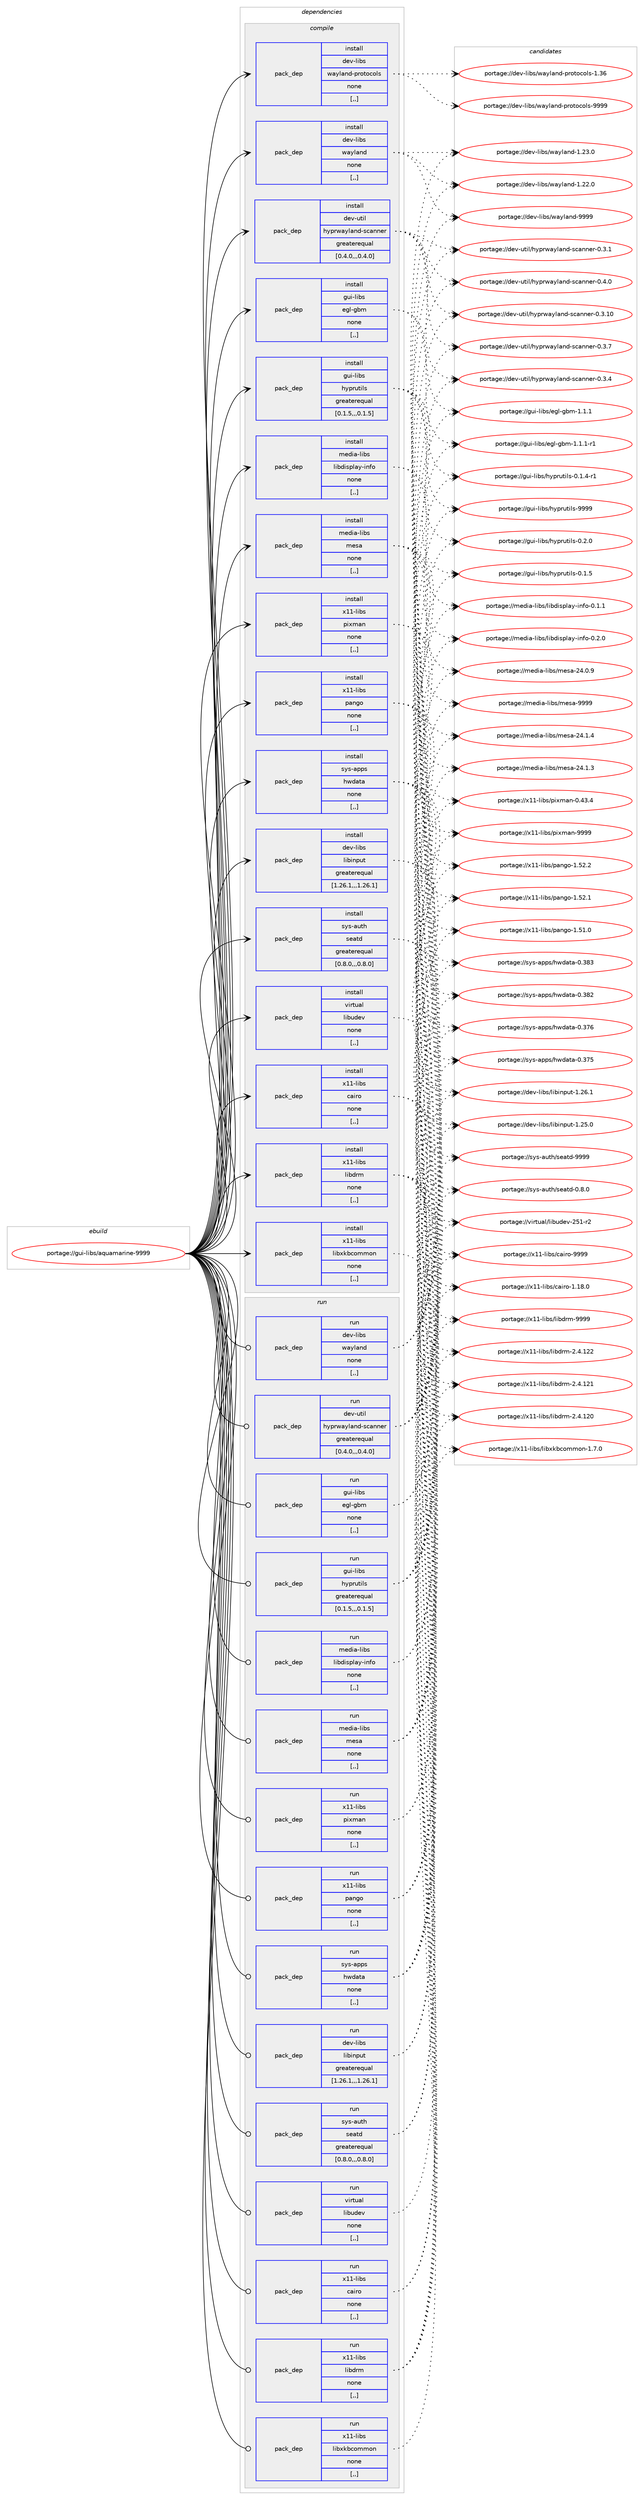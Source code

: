 digraph prolog {

# *************
# Graph options
# *************

newrank=true;
concentrate=true;
compound=true;
graph [rankdir=LR,fontname=Helvetica,fontsize=10,ranksep=1.5];#, ranksep=2.5, nodesep=0.2];
edge  [arrowhead=vee];
node  [fontname=Helvetica,fontsize=10];

# **********
# The ebuild
# **********

subgraph cluster_leftcol {
color=gray;
label=<<i>ebuild</i>>;
id [label="portage://gui-libs/aquamarine-9999", color=red, width=4, href="../gui-libs/aquamarine-9999.svg"];
}

# ****************
# The dependencies
# ****************

subgraph cluster_midcol {
color=gray;
label=<<i>dependencies</i>>;
subgraph cluster_compile {
fillcolor="#eeeeee";
style=filled;
label=<<i>compile</i>>;
subgraph pack175582 {
dependency243605 [label=<<TABLE BORDER="0" CELLBORDER="1" CELLSPACING="0" CELLPADDING="4" WIDTH="220"><TR><TD ROWSPAN="6" CELLPADDING="30">pack_dep</TD></TR><TR><TD WIDTH="110">install</TD></TR><TR><TD>dev-libs</TD></TR><TR><TD>libinput</TD></TR><TR><TD>greaterequal</TD></TR><TR><TD>[1.26.1,,,1.26.1]</TD></TR></TABLE>>, shape=none, color=blue];
}
id:e -> dependency243605:w [weight=20,style="solid",arrowhead="vee"];
subgraph pack175583 {
dependency243606 [label=<<TABLE BORDER="0" CELLBORDER="1" CELLSPACING="0" CELLPADDING="4" WIDTH="220"><TR><TD ROWSPAN="6" CELLPADDING="30">pack_dep</TD></TR><TR><TD WIDTH="110">install</TD></TR><TR><TD>dev-libs</TD></TR><TR><TD>wayland</TD></TR><TR><TD>none</TD></TR><TR><TD>[,,]</TD></TR></TABLE>>, shape=none, color=blue];
}
id:e -> dependency243606:w [weight=20,style="solid",arrowhead="vee"];
subgraph pack175584 {
dependency243607 [label=<<TABLE BORDER="0" CELLBORDER="1" CELLSPACING="0" CELLPADDING="4" WIDTH="220"><TR><TD ROWSPAN="6" CELLPADDING="30">pack_dep</TD></TR><TR><TD WIDTH="110">install</TD></TR><TR><TD>dev-libs</TD></TR><TR><TD>wayland-protocols</TD></TR><TR><TD>none</TD></TR><TR><TD>[,,]</TD></TR></TABLE>>, shape=none, color=blue];
}
id:e -> dependency243607:w [weight=20,style="solid",arrowhead="vee"];
subgraph pack175585 {
dependency243608 [label=<<TABLE BORDER="0" CELLBORDER="1" CELLSPACING="0" CELLPADDING="4" WIDTH="220"><TR><TD ROWSPAN="6" CELLPADDING="30">pack_dep</TD></TR><TR><TD WIDTH="110">install</TD></TR><TR><TD>dev-util</TD></TR><TR><TD>hyprwayland-scanner</TD></TR><TR><TD>greaterequal</TD></TR><TR><TD>[0.4.0,,,0.4.0]</TD></TR></TABLE>>, shape=none, color=blue];
}
id:e -> dependency243608:w [weight=20,style="solid",arrowhead="vee"];
subgraph pack175586 {
dependency243609 [label=<<TABLE BORDER="0" CELLBORDER="1" CELLSPACING="0" CELLPADDING="4" WIDTH="220"><TR><TD ROWSPAN="6" CELLPADDING="30">pack_dep</TD></TR><TR><TD WIDTH="110">install</TD></TR><TR><TD>gui-libs</TD></TR><TR><TD>egl-gbm</TD></TR><TR><TD>none</TD></TR><TR><TD>[,,]</TD></TR></TABLE>>, shape=none, color=blue];
}
id:e -> dependency243609:w [weight=20,style="solid",arrowhead="vee"];
subgraph pack175587 {
dependency243610 [label=<<TABLE BORDER="0" CELLBORDER="1" CELLSPACING="0" CELLPADDING="4" WIDTH="220"><TR><TD ROWSPAN="6" CELLPADDING="30">pack_dep</TD></TR><TR><TD WIDTH="110">install</TD></TR><TR><TD>gui-libs</TD></TR><TR><TD>hyprutils</TD></TR><TR><TD>greaterequal</TD></TR><TR><TD>[0.1.5,,,0.1.5]</TD></TR></TABLE>>, shape=none, color=blue];
}
id:e -> dependency243610:w [weight=20,style="solid",arrowhead="vee"];
subgraph pack175588 {
dependency243611 [label=<<TABLE BORDER="0" CELLBORDER="1" CELLSPACING="0" CELLPADDING="4" WIDTH="220"><TR><TD ROWSPAN="6" CELLPADDING="30">pack_dep</TD></TR><TR><TD WIDTH="110">install</TD></TR><TR><TD>media-libs</TD></TR><TR><TD>libdisplay-info</TD></TR><TR><TD>none</TD></TR><TR><TD>[,,]</TD></TR></TABLE>>, shape=none, color=blue];
}
id:e -> dependency243611:w [weight=20,style="solid",arrowhead="vee"];
subgraph pack175589 {
dependency243612 [label=<<TABLE BORDER="0" CELLBORDER="1" CELLSPACING="0" CELLPADDING="4" WIDTH="220"><TR><TD ROWSPAN="6" CELLPADDING="30">pack_dep</TD></TR><TR><TD WIDTH="110">install</TD></TR><TR><TD>media-libs</TD></TR><TR><TD>mesa</TD></TR><TR><TD>none</TD></TR><TR><TD>[,,]</TD></TR></TABLE>>, shape=none, color=blue];
}
id:e -> dependency243612:w [weight=20,style="solid",arrowhead="vee"];
subgraph pack175590 {
dependency243613 [label=<<TABLE BORDER="0" CELLBORDER="1" CELLSPACING="0" CELLPADDING="4" WIDTH="220"><TR><TD ROWSPAN="6" CELLPADDING="30">pack_dep</TD></TR><TR><TD WIDTH="110">install</TD></TR><TR><TD>sys-apps</TD></TR><TR><TD>hwdata</TD></TR><TR><TD>none</TD></TR><TR><TD>[,,]</TD></TR></TABLE>>, shape=none, color=blue];
}
id:e -> dependency243613:w [weight=20,style="solid",arrowhead="vee"];
subgraph pack175591 {
dependency243614 [label=<<TABLE BORDER="0" CELLBORDER="1" CELLSPACING="0" CELLPADDING="4" WIDTH="220"><TR><TD ROWSPAN="6" CELLPADDING="30">pack_dep</TD></TR><TR><TD WIDTH="110">install</TD></TR><TR><TD>sys-auth</TD></TR><TR><TD>seatd</TD></TR><TR><TD>greaterequal</TD></TR><TR><TD>[0.8.0,,,0.8.0]</TD></TR></TABLE>>, shape=none, color=blue];
}
id:e -> dependency243614:w [weight=20,style="solid",arrowhead="vee"];
subgraph pack175592 {
dependency243615 [label=<<TABLE BORDER="0" CELLBORDER="1" CELLSPACING="0" CELLPADDING="4" WIDTH="220"><TR><TD ROWSPAN="6" CELLPADDING="30">pack_dep</TD></TR><TR><TD WIDTH="110">install</TD></TR><TR><TD>virtual</TD></TR><TR><TD>libudev</TD></TR><TR><TD>none</TD></TR><TR><TD>[,,]</TD></TR></TABLE>>, shape=none, color=blue];
}
id:e -> dependency243615:w [weight=20,style="solid",arrowhead="vee"];
subgraph pack175593 {
dependency243616 [label=<<TABLE BORDER="0" CELLBORDER="1" CELLSPACING="0" CELLPADDING="4" WIDTH="220"><TR><TD ROWSPAN="6" CELLPADDING="30">pack_dep</TD></TR><TR><TD WIDTH="110">install</TD></TR><TR><TD>x11-libs</TD></TR><TR><TD>cairo</TD></TR><TR><TD>none</TD></TR><TR><TD>[,,]</TD></TR></TABLE>>, shape=none, color=blue];
}
id:e -> dependency243616:w [weight=20,style="solid",arrowhead="vee"];
subgraph pack175594 {
dependency243617 [label=<<TABLE BORDER="0" CELLBORDER="1" CELLSPACING="0" CELLPADDING="4" WIDTH="220"><TR><TD ROWSPAN="6" CELLPADDING="30">pack_dep</TD></TR><TR><TD WIDTH="110">install</TD></TR><TR><TD>x11-libs</TD></TR><TR><TD>libdrm</TD></TR><TR><TD>none</TD></TR><TR><TD>[,,]</TD></TR></TABLE>>, shape=none, color=blue];
}
id:e -> dependency243617:w [weight=20,style="solid",arrowhead="vee"];
subgraph pack175595 {
dependency243618 [label=<<TABLE BORDER="0" CELLBORDER="1" CELLSPACING="0" CELLPADDING="4" WIDTH="220"><TR><TD ROWSPAN="6" CELLPADDING="30">pack_dep</TD></TR><TR><TD WIDTH="110">install</TD></TR><TR><TD>x11-libs</TD></TR><TR><TD>libxkbcommon</TD></TR><TR><TD>none</TD></TR><TR><TD>[,,]</TD></TR></TABLE>>, shape=none, color=blue];
}
id:e -> dependency243618:w [weight=20,style="solid",arrowhead="vee"];
subgraph pack175596 {
dependency243619 [label=<<TABLE BORDER="0" CELLBORDER="1" CELLSPACING="0" CELLPADDING="4" WIDTH="220"><TR><TD ROWSPAN="6" CELLPADDING="30">pack_dep</TD></TR><TR><TD WIDTH="110">install</TD></TR><TR><TD>x11-libs</TD></TR><TR><TD>pango</TD></TR><TR><TD>none</TD></TR><TR><TD>[,,]</TD></TR></TABLE>>, shape=none, color=blue];
}
id:e -> dependency243619:w [weight=20,style="solid",arrowhead="vee"];
subgraph pack175597 {
dependency243620 [label=<<TABLE BORDER="0" CELLBORDER="1" CELLSPACING="0" CELLPADDING="4" WIDTH="220"><TR><TD ROWSPAN="6" CELLPADDING="30">pack_dep</TD></TR><TR><TD WIDTH="110">install</TD></TR><TR><TD>x11-libs</TD></TR><TR><TD>pixman</TD></TR><TR><TD>none</TD></TR><TR><TD>[,,]</TD></TR></TABLE>>, shape=none, color=blue];
}
id:e -> dependency243620:w [weight=20,style="solid",arrowhead="vee"];
}
subgraph cluster_compileandrun {
fillcolor="#eeeeee";
style=filled;
label=<<i>compile and run</i>>;
}
subgraph cluster_run {
fillcolor="#eeeeee";
style=filled;
label=<<i>run</i>>;
subgraph pack175598 {
dependency243621 [label=<<TABLE BORDER="0" CELLBORDER="1" CELLSPACING="0" CELLPADDING="4" WIDTH="220"><TR><TD ROWSPAN="6" CELLPADDING="30">pack_dep</TD></TR><TR><TD WIDTH="110">run</TD></TR><TR><TD>dev-libs</TD></TR><TR><TD>libinput</TD></TR><TR><TD>greaterequal</TD></TR><TR><TD>[1.26.1,,,1.26.1]</TD></TR></TABLE>>, shape=none, color=blue];
}
id:e -> dependency243621:w [weight=20,style="solid",arrowhead="odot"];
subgraph pack175599 {
dependency243622 [label=<<TABLE BORDER="0" CELLBORDER="1" CELLSPACING="0" CELLPADDING="4" WIDTH="220"><TR><TD ROWSPAN="6" CELLPADDING="30">pack_dep</TD></TR><TR><TD WIDTH="110">run</TD></TR><TR><TD>dev-libs</TD></TR><TR><TD>wayland</TD></TR><TR><TD>none</TD></TR><TR><TD>[,,]</TD></TR></TABLE>>, shape=none, color=blue];
}
id:e -> dependency243622:w [weight=20,style="solid",arrowhead="odot"];
subgraph pack175600 {
dependency243623 [label=<<TABLE BORDER="0" CELLBORDER="1" CELLSPACING="0" CELLPADDING="4" WIDTH="220"><TR><TD ROWSPAN="6" CELLPADDING="30">pack_dep</TD></TR><TR><TD WIDTH="110">run</TD></TR><TR><TD>dev-util</TD></TR><TR><TD>hyprwayland-scanner</TD></TR><TR><TD>greaterequal</TD></TR><TR><TD>[0.4.0,,,0.4.0]</TD></TR></TABLE>>, shape=none, color=blue];
}
id:e -> dependency243623:w [weight=20,style="solid",arrowhead="odot"];
subgraph pack175601 {
dependency243624 [label=<<TABLE BORDER="0" CELLBORDER="1" CELLSPACING="0" CELLPADDING="4" WIDTH="220"><TR><TD ROWSPAN="6" CELLPADDING="30">pack_dep</TD></TR><TR><TD WIDTH="110">run</TD></TR><TR><TD>gui-libs</TD></TR><TR><TD>egl-gbm</TD></TR><TR><TD>none</TD></TR><TR><TD>[,,]</TD></TR></TABLE>>, shape=none, color=blue];
}
id:e -> dependency243624:w [weight=20,style="solid",arrowhead="odot"];
subgraph pack175602 {
dependency243625 [label=<<TABLE BORDER="0" CELLBORDER="1" CELLSPACING="0" CELLPADDING="4" WIDTH="220"><TR><TD ROWSPAN="6" CELLPADDING="30">pack_dep</TD></TR><TR><TD WIDTH="110">run</TD></TR><TR><TD>gui-libs</TD></TR><TR><TD>hyprutils</TD></TR><TR><TD>greaterequal</TD></TR><TR><TD>[0.1.5,,,0.1.5]</TD></TR></TABLE>>, shape=none, color=blue];
}
id:e -> dependency243625:w [weight=20,style="solid",arrowhead="odot"];
subgraph pack175603 {
dependency243626 [label=<<TABLE BORDER="0" CELLBORDER="1" CELLSPACING="0" CELLPADDING="4" WIDTH="220"><TR><TD ROWSPAN="6" CELLPADDING="30">pack_dep</TD></TR><TR><TD WIDTH="110">run</TD></TR><TR><TD>media-libs</TD></TR><TR><TD>libdisplay-info</TD></TR><TR><TD>none</TD></TR><TR><TD>[,,]</TD></TR></TABLE>>, shape=none, color=blue];
}
id:e -> dependency243626:w [weight=20,style="solid",arrowhead="odot"];
subgraph pack175604 {
dependency243627 [label=<<TABLE BORDER="0" CELLBORDER="1" CELLSPACING="0" CELLPADDING="4" WIDTH="220"><TR><TD ROWSPAN="6" CELLPADDING="30">pack_dep</TD></TR><TR><TD WIDTH="110">run</TD></TR><TR><TD>media-libs</TD></TR><TR><TD>mesa</TD></TR><TR><TD>none</TD></TR><TR><TD>[,,]</TD></TR></TABLE>>, shape=none, color=blue];
}
id:e -> dependency243627:w [weight=20,style="solid",arrowhead="odot"];
subgraph pack175605 {
dependency243628 [label=<<TABLE BORDER="0" CELLBORDER="1" CELLSPACING="0" CELLPADDING="4" WIDTH="220"><TR><TD ROWSPAN="6" CELLPADDING="30">pack_dep</TD></TR><TR><TD WIDTH="110">run</TD></TR><TR><TD>sys-apps</TD></TR><TR><TD>hwdata</TD></TR><TR><TD>none</TD></TR><TR><TD>[,,]</TD></TR></TABLE>>, shape=none, color=blue];
}
id:e -> dependency243628:w [weight=20,style="solid",arrowhead="odot"];
subgraph pack175606 {
dependency243629 [label=<<TABLE BORDER="0" CELLBORDER="1" CELLSPACING="0" CELLPADDING="4" WIDTH="220"><TR><TD ROWSPAN="6" CELLPADDING="30">pack_dep</TD></TR><TR><TD WIDTH="110">run</TD></TR><TR><TD>sys-auth</TD></TR><TR><TD>seatd</TD></TR><TR><TD>greaterequal</TD></TR><TR><TD>[0.8.0,,,0.8.0]</TD></TR></TABLE>>, shape=none, color=blue];
}
id:e -> dependency243629:w [weight=20,style="solid",arrowhead="odot"];
subgraph pack175607 {
dependency243630 [label=<<TABLE BORDER="0" CELLBORDER="1" CELLSPACING="0" CELLPADDING="4" WIDTH="220"><TR><TD ROWSPAN="6" CELLPADDING="30">pack_dep</TD></TR><TR><TD WIDTH="110">run</TD></TR><TR><TD>virtual</TD></TR><TR><TD>libudev</TD></TR><TR><TD>none</TD></TR><TR><TD>[,,]</TD></TR></TABLE>>, shape=none, color=blue];
}
id:e -> dependency243630:w [weight=20,style="solid",arrowhead="odot"];
subgraph pack175608 {
dependency243631 [label=<<TABLE BORDER="0" CELLBORDER="1" CELLSPACING="0" CELLPADDING="4" WIDTH="220"><TR><TD ROWSPAN="6" CELLPADDING="30">pack_dep</TD></TR><TR><TD WIDTH="110">run</TD></TR><TR><TD>x11-libs</TD></TR><TR><TD>cairo</TD></TR><TR><TD>none</TD></TR><TR><TD>[,,]</TD></TR></TABLE>>, shape=none, color=blue];
}
id:e -> dependency243631:w [weight=20,style="solid",arrowhead="odot"];
subgraph pack175609 {
dependency243632 [label=<<TABLE BORDER="0" CELLBORDER="1" CELLSPACING="0" CELLPADDING="4" WIDTH="220"><TR><TD ROWSPAN="6" CELLPADDING="30">pack_dep</TD></TR><TR><TD WIDTH="110">run</TD></TR><TR><TD>x11-libs</TD></TR><TR><TD>libdrm</TD></TR><TR><TD>none</TD></TR><TR><TD>[,,]</TD></TR></TABLE>>, shape=none, color=blue];
}
id:e -> dependency243632:w [weight=20,style="solid",arrowhead="odot"];
subgraph pack175610 {
dependency243633 [label=<<TABLE BORDER="0" CELLBORDER="1" CELLSPACING="0" CELLPADDING="4" WIDTH="220"><TR><TD ROWSPAN="6" CELLPADDING="30">pack_dep</TD></TR><TR><TD WIDTH="110">run</TD></TR><TR><TD>x11-libs</TD></TR><TR><TD>libxkbcommon</TD></TR><TR><TD>none</TD></TR><TR><TD>[,,]</TD></TR></TABLE>>, shape=none, color=blue];
}
id:e -> dependency243633:w [weight=20,style="solid",arrowhead="odot"];
subgraph pack175611 {
dependency243634 [label=<<TABLE BORDER="0" CELLBORDER="1" CELLSPACING="0" CELLPADDING="4" WIDTH="220"><TR><TD ROWSPAN="6" CELLPADDING="30">pack_dep</TD></TR><TR><TD WIDTH="110">run</TD></TR><TR><TD>x11-libs</TD></TR><TR><TD>pango</TD></TR><TR><TD>none</TD></TR><TR><TD>[,,]</TD></TR></TABLE>>, shape=none, color=blue];
}
id:e -> dependency243634:w [weight=20,style="solid",arrowhead="odot"];
subgraph pack175612 {
dependency243635 [label=<<TABLE BORDER="0" CELLBORDER="1" CELLSPACING="0" CELLPADDING="4" WIDTH="220"><TR><TD ROWSPAN="6" CELLPADDING="30">pack_dep</TD></TR><TR><TD WIDTH="110">run</TD></TR><TR><TD>x11-libs</TD></TR><TR><TD>pixman</TD></TR><TR><TD>none</TD></TR><TR><TD>[,,]</TD></TR></TABLE>>, shape=none, color=blue];
}
id:e -> dependency243635:w [weight=20,style="solid",arrowhead="odot"];
}
}

# **************
# The candidates
# **************

subgraph cluster_choices {
rank=same;
color=gray;
label=<<i>candidates</i>>;

subgraph choice175582 {
color=black;
nodesep=1;
choice1001011184510810598115471081059810511011211711645494650544649 [label="portage://dev-libs/libinput-1.26.1", color=red, width=4,href="../dev-libs/libinput-1.26.1.svg"];
choice1001011184510810598115471081059810511011211711645494650534648 [label="portage://dev-libs/libinput-1.25.0", color=red, width=4,href="../dev-libs/libinput-1.25.0.svg"];
dependency243605:e -> choice1001011184510810598115471081059810511011211711645494650544649:w [style=dotted,weight="100"];
dependency243605:e -> choice1001011184510810598115471081059810511011211711645494650534648:w [style=dotted,weight="100"];
}
subgraph choice175583 {
color=black;
nodesep=1;
choice10010111845108105981154711997121108971101004557575757 [label="portage://dev-libs/wayland-9999", color=red, width=4,href="../dev-libs/wayland-9999.svg"];
choice100101118451081059811547119971211089711010045494650514648 [label="portage://dev-libs/wayland-1.23.0", color=red, width=4,href="../dev-libs/wayland-1.23.0.svg"];
choice100101118451081059811547119971211089711010045494650504648 [label="portage://dev-libs/wayland-1.22.0", color=red, width=4,href="../dev-libs/wayland-1.22.0.svg"];
dependency243606:e -> choice10010111845108105981154711997121108971101004557575757:w [style=dotted,weight="100"];
dependency243606:e -> choice100101118451081059811547119971211089711010045494650514648:w [style=dotted,weight="100"];
dependency243606:e -> choice100101118451081059811547119971211089711010045494650504648:w [style=dotted,weight="100"];
}
subgraph choice175584 {
color=black;
nodesep=1;
choice100101118451081059811547119971211089711010045112114111116111991111081154557575757 [label="portage://dev-libs/wayland-protocols-9999", color=red, width=4,href="../dev-libs/wayland-protocols-9999.svg"];
choice100101118451081059811547119971211089711010045112114111116111991111081154549465154 [label="portage://dev-libs/wayland-protocols-1.36", color=red, width=4,href="../dev-libs/wayland-protocols-1.36.svg"];
dependency243607:e -> choice100101118451081059811547119971211089711010045112114111116111991111081154557575757:w [style=dotted,weight="100"];
dependency243607:e -> choice100101118451081059811547119971211089711010045112114111116111991111081154549465154:w [style=dotted,weight="100"];
}
subgraph choice175585 {
color=black;
nodesep=1;
choice10010111845117116105108471041211121141199712110897110100451159997110110101114454846524648 [label="portage://dev-util/hyprwayland-scanner-0.4.0", color=red, width=4,href="../dev-util/hyprwayland-scanner-0.4.0.svg"];
choice1001011184511711610510847104121112114119971211089711010045115999711011010111445484651464948 [label="portage://dev-util/hyprwayland-scanner-0.3.10", color=red, width=4,href="../dev-util/hyprwayland-scanner-0.3.10.svg"];
choice10010111845117116105108471041211121141199712110897110100451159997110110101114454846514655 [label="portage://dev-util/hyprwayland-scanner-0.3.7", color=red, width=4,href="../dev-util/hyprwayland-scanner-0.3.7.svg"];
choice10010111845117116105108471041211121141199712110897110100451159997110110101114454846514652 [label="portage://dev-util/hyprwayland-scanner-0.3.4", color=red, width=4,href="../dev-util/hyprwayland-scanner-0.3.4.svg"];
choice10010111845117116105108471041211121141199712110897110100451159997110110101114454846514649 [label="portage://dev-util/hyprwayland-scanner-0.3.1", color=red, width=4,href="../dev-util/hyprwayland-scanner-0.3.1.svg"];
dependency243608:e -> choice10010111845117116105108471041211121141199712110897110100451159997110110101114454846524648:w [style=dotted,weight="100"];
dependency243608:e -> choice1001011184511711610510847104121112114119971211089711010045115999711011010111445484651464948:w [style=dotted,weight="100"];
dependency243608:e -> choice10010111845117116105108471041211121141199712110897110100451159997110110101114454846514655:w [style=dotted,weight="100"];
dependency243608:e -> choice10010111845117116105108471041211121141199712110897110100451159997110110101114454846514652:w [style=dotted,weight="100"];
dependency243608:e -> choice10010111845117116105108471041211121141199712110897110100451159997110110101114454846514649:w [style=dotted,weight="100"];
}
subgraph choice175586 {
color=black;
nodesep=1;
choice10311710545108105981154710110310845103981094549464946494511449 [label="portage://gui-libs/egl-gbm-1.1.1-r1", color=red, width=4,href="../gui-libs/egl-gbm-1.1.1-r1.svg"];
choice1031171054510810598115471011031084510398109454946494649 [label="portage://gui-libs/egl-gbm-1.1.1", color=red, width=4,href="../gui-libs/egl-gbm-1.1.1.svg"];
dependency243609:e -> choice10311710545108105981154710110310845103981094549464946494511449:w [style=dotted,weight="100"];
dependency243609:e -> choice1031171054510810598115471011031084510398109454946494649:w [style=dotted,weight="100"];
}
subgraph choice175587 {
color=black;
nodesep=1;
choice1031171054510810598115471041211121141171161051081154557575757 [label="portage://gui-libs/hyprutils-9999", color=red, width=4,href="../gui-libs/hyprutils-9999.svg"];
choice103117105451081059811547104121112114117116105108115454846504648 [label="portage://gui-libs/hyprutils-0.2.0", color=red, width=4,href="../gui-libs/hyprutils-0.2.0.svg"];
choice103117105451081059811547104121112114117116105108115454846494653 [label="portage://gui-libs/hyprutils-0.1.5", color=red, width=4,href="../gui-libs/hyprutils-0.1.5.svg"];
choice1031171054510810598115471041211121141171161051081154548464946524511449 [label="portage://gui-libs/hyprutils-0.1.4-r1", color=red, width=4,href="../gui-libs/hyprutils-0.1.4-r1.svg"];
dependency243610:e -> choice1031171054510810598115471041211121141171161051081154557575757:w [style=dotted,weight="100"];
dependency243610:e -> choice103117105451081059811547104121112114117116105108115454846504648:w [style=dotted,weight="100"];
dependency243610:e -> choice103117105451081059811547104121112114117116105108115454846494653:w [style=dotted,weight="100"];
dependency243610:e -> choice1031171054510810598115471041211121141171161051081154548464946524511449:w [style=dotted,weight="100"];
}
subgraph choice175588 {
color=black;
nodesep=1;
choice10910110010597451081059811547108105981001051151121089712145105110102111454846504648 [label="portage://media-libs/libdisplay-info-0.2.0", color=red, width=4,href="../media-libs/libdisplay-info-0.2.0.svg"];
choice10910110010597451081059811547108105981001051151121089712145105110102111454846494649 [label="portage://media-libs/libdisplay-info-0.1.1", color=red, width=4,href="../media-libs/libdisplay-info-0.1.1.svg"];
dependency243611:e -> choice10910110010597451081059811547108105981001051151121089712145105110102111454846504648:w [style=dotted,weight="100"];
dependency243611:e -> choice10910110010597451081059811547108105981001051151121089712145105110102111454846494649:w [style=dotted,weight="100"];
}
subgraph choice175589 {
color=black;
nodesep=1;
choice10910110010597451081059811547109101115974557575757 [label="portage://media-libs/mesa-9999", color=red, width=4,href="../media-libs/mesa-9999.svg"];
choice109101100105974510810598115471091011159745505246494652 [label="portage://media-libs/mesa-24.1.4", color=red, width=4,href="../media-libs/mesa-24.1.4.svg"];
choice109101100105974510810598115471091011159745505246494651 [label="portage://media-libs/mesa-24.1.3", color=red, width=4,href="../media-libs/mesa-24.1.3.svg"];
choice109101100105974510810598115471091011159745505246484657 [label="portage://media-libs/mesa-24.0.9", color=red, width=4,href="../media-libs/mesa-24.0.9.svg"];
dependency243612:e -> choice10910110010597451081059811547109101115974557575757:w [style=dotted,weight="100"];
dependency243612:e -> choice109101100105974510810598115471091011159745505246494652:w [style=dotted,weight="100"];
dependency243612:e -> choice109101100105974510810598115471091011159745505246494651:w [style=dotted,weight="100"];
dependency243612:e -> choice109101100105974510810598115471091011159745505246484657:w [style=dotted,weight="100"];
}
subgraph choice175590 {
color=black;
nodesep=1;
choice1151211154597112112115471041191009711697454846515651 [label="portage://sys-apps/hwdata-0.383", color=red, width=4,href="../sys-apps/hwdata-0.383.svg"];
choice1151211154597112112115471041191009711697454846515650 [label="portage://sys-apps/hwdata-0.382", color=red, width=4,href="../sys-apps/hwdata-0.382.svg"];
choice1151211154597112112115471041191009711697454846515554 [label="portage://sys-apps/hwdata-0.376", color=red, width=4,href="../sys-apps/hwdata-0.376.svg"];
choice1151211154597112112115471041191009711697454846515553 [label="portage://sys-apps/hwdata-0.375", color=red, width=4,href="../sys-apps/hwdata-0.375.svg"];
dependency243613:e -> choice1151211154597112112115471041191009711697454846515651:w [style=dotted,weight="100"];
dependency243613:e -> choice1151211154597112112115471041191009711697454846515650:w [style=dotted,weight="100"];
dependency243613:e -> choice1151211154597112112115471041191009711697454846515554:w [style=dotted,weight="100"];
dependency243613:e -> choice1151211154597112112115471041191009711697454846515553:w [style=dotted,weight="100"];
}
subgraph choice175591 {
color=black;
nodesep=1;
choice115121115459711711610447115101971161004557575757 [label="portage://sys-auth/seatd-9999", color=red, width=4,href="../sys-auth/seatd-9999.svg"];
choice11512111545971171161044711510197116100454846564648 [label="portage://sys-auth/seatd-0.8.0", color=red, width=4,href="../sys-auth/seatd-0.8.0.svg"];
dependency243614:e -> choice115121115459711711610447115101971161004557575757:w [style=dotted,weight="100"];
dependency243614:e -> choice11512111545971171161044711510197116100454846564648:w [style=dotted,weight="100"];
}
subgraph choice175592 {
color=black;
nodesep=1;
choice118105114116117971084710810598117100101118455053494511450 [label="portage://virtual/libudev-251-r2", color=red, width=4,href="../virtual/libudev-251-r2.svg"];
dependency243615:e -> choice118105114116117971084710810598117100101118455053494511450:w [style=dotted,weight="100"];
}
subgraph choice175593 {
color=black;
nodesep=1;
choice120494945108105981154799971051141114557575757 [label="portage://x11-libs/cairo-9999", color=red, width=4,href="../x11-libs/cairo-9999.svg"];
choice1204949451081059811547999710511411145494649564648 [label="portage://x11-libs/cairo-1.18.0", color=red, width=4,href="../x11-libs/cairo-1.18.0.svg"];
dependency243616:e -> choice120494945108105981154799971051141114557575757:w [style=dotted,weight="100"];
dependency243616:e -> choice1204949451081059811547999710511411145494649564648:w [style=dotted,weight="100"];
}
subgraph choice175594 {
color=black;
nodesep=1;
choice1204949451081059811547108105981001141094557575757 [label="portage://x11-libs/libdrm-9999", color=red, width=4,href="../x11-libs/libdrm-9999.svg"];
choice1204949451081059811547108105981001141094550465246495050 [label="portage://x11-libs/libdrm-2.4.122", color=red, width=4,href="../x11-libs/libdrm-2.4.122.svg"];
choice1204949451081059811547108105981001141094550465246495049 [label="portage://x11-libs/libdrm-2.4.121", color=red, width=4,href="../x11-libs/libdrm-2.4.121.svg"];
choice1204949451081059811547108105981001141094550465246495048 [label="portage://x11-libs/libdrm-2.4.120", color=red, width=4,href="../x11-libs/libdrm-2.4.120.svg"];
dependency243617:e -> choice1204949451081059811547108105981001141094557575757:w [style=dotted,weight="100"];
dependency243617:e -> choice1204949451081059811547108105981001141094550465246495050:w [style=dotted,weight="100"];
dependency243617:e -> choice1204949451081059811547108105981001141094550465246495049:w [style=dotted,weight="100"];
dependency243617:e -> choice1204949451081059811547108105981001141094550465246495048:w [style=dotted,weight="100"];
}
subgraph choice175595 {
color=black;
nodesep=1;
choice1204949451081059811547108105981201079899111109109111110454946554648 [label="portage://x11-libs/libxkbcommon-1.7.0", color=red, width=4,href="../x11-libs/libxkbcommon-1.7.0.svg"];
dependency243618:e -> choice1204949451081059811547108105981201079899111109109111110454946554648:w [style=dotted,weight="100"];
}
subgraph choice175596 {
color=black;
nodesep=1;
choice12049494510810598115471129711010311145494653504650 [label="portage://x11-libs/pango-1.52.2", color=red, width=4,href="../x11-libs/pango-1.52.2.svg"];
choice12049494510810598115471129711010311145494653504649 [label="portage://x11-libs/pango-1.52.1", color=red, width=4,href="../x11-libs/pango-1.52.1.svg"];
choice12049494510810598115471129711010311145494653494648 [label="portage://x11-libs/pango-1.51.0", color=red, width=4,href="../x11-libs/pango-1.51.0.svg"];
dependency243619:e -> choice12049494510810598115471129711010311145494653504650:w [style=dotted,weight="100"];
dependency243619:e -> choice12049494510810598115471129711010311145494653504649:w [style=dotted,weight="100"];
dependency243619:e -> choice12049494510810598115471129711010311145494653494648:w [style=dotted,weight="100"];
}
subgraph choice175597 {
color=black;
nodesep=1;
choice1204949451081059811547112105120109971104557575757 [label="portage://x11-libs/pixman-9999", color=red, width=4,href="../x11-libs/pixman-9999.svg"];
choice12049494510810598115471121051201099711045484652514652 [label="portage://x11-libs/pixman-0.43.4", color=red, width=4,href="../x11-libs/pixman-0.43.4.svg"];
dependency243620:e -> choice1204949451081059811547112105120109971104557575757:w [style=dotted,weight="100"];
dependency243620:e -> choice12049494510810598115471121051201099711045484652514652:w [style=dotted,weight="100"];
}
subgraph choice175598 {
color=black;
nodesep=1;
choice1001011184510810598115471081059810511011211711645494650544649 [label="portage://dev-libs/libinput-1.26.1", color=red, width=4,href="../dev-libs/libinput-1.26.1.svg"];
choice1001011184510810598115471081059810511011211711645494650534648 [label="portage://dev-libs/libinput-1.25.0", color=red, width=4,href="../dev-libs/libinput-1.25.0.svg"];
dependency243621:e -> choice1001011184510810598115471081059810511011211711645494650544649:w [style=dotted,weight="100"];
dependency243621:e -> choice1001011184510810598115471081059810511011211711645494650534648:w [style=dotted,weight="100"];
}
subgraph choice175599 {
color=black;
nodesep=1;
choice10010111845108105981154711997121108971101004557575757 [label="portage://dev-libs/wayland-9999", color=red, width=4,href="../dev-libs/wayland-9999.svg"];
choice100101118451081059811547119971211089711010045494650514648 [label="portage://dev-libs/wayland-1.23.0", color=red, width=4,href="../dev-libs/wayland-1.23.0.svg"];
choice100101118451081059811547119971211089711010045494650504648 [label="portage://dev-libs/wayland-1.22.0", color=red, width=4,href="../dev-libs/wayland-1.22.0.svg"];
dependency243622:e -> choice10010111845108105981154711997121108971101004557575757:w [style=dotted,weight="100"];
dependency243622:e -> choice100101118451081059811547119971211089711010045494650514648:w [style=dotted,weight="100"];
dependency243622:e -> choice100101118451081059811547119971211089711010045494650504648:w [style=dotted,weight="100"];
}
subgraph choice175600 {
color=black;
nodesep=1;
choice10010111845117116105108471041211121141199712110897110100451159997110110101114454846524648 [label="portage://dev-util/hyprwayland-scanner-0.4.0", color=red, width=4,href="../dev-util/hyprwayland-scanner-0.4.0.svg"];
choice1001011184511711610510847104121112114119971211089711010045115999711011010111445484651464948 [label="portage://dev-util/hyprwayland-scanner-0.3.10", color=red, width=4,href="../dev-util/hyprwayland-scanner-0.3.10.svg"];
choice10010111845117116105108471041211121141199712110897110100451159997110110101114454846514655 [label="portage://dev-util/hyprwayland-scanner-0.3.7", color=red, width=4,href="../dev-util/hyprwayland-scanner-0.3.7.svg"];
choice10010111845117116105108471041211121141199712110897110100451159997110110101114454846514652 [label="portage://dev-util/hyprwayland-scanner-0.3.4", color=red, width=4,href="../dev-util/hyprwayland-scanner-0.3.4.svg"];
choice10010111845117116105108471041211121141199712110897110100451159997110110101114454846514649 [label="portage://dev-util/hyprwayland-scanner-0.3.1", color=red, width=4,href="../dev-util/hyprwayland-scanner-0.3.1.svg"];
dependency243623:e -> choice10010111845117116105108471041211121141199712110897110100451159997110110101114454846524648:w [style=dotted,weight="100"];
dependency243623:e -> choice1001011184511711610510847104121112114119971211089711010045115999711011010111445484651464948:w [style=dotted,weight="100"];
dependency243623:e -> choice10010111845117116105108471041211121141199712110897110100451159997110110101114454846514655:w [style=dotted,weight="100"];
dependency243623:e -> choice10010111845117116105108471041211121141199712110897110100451159997110110101114454846514652:w [style=dotted,weight="100"];
dependency243623:e -> choice10010111845117116105108471041211121141199712110897110100451159997110110101114454846514649:w [style=dotted,weight="100"];
}
subgraph choice175601 {
color=black;
nodesep=1;
choice10311710545108105981154710110310845103981094549464946494511449 [label="portage://gui-libs/egl-gbm-1.1.1-r1", color=red, width=4,href="../gui-libs/egl-gbm-1.1.1-r1.svg"];
choice1031171054510810598115471011031084510398109454946494649 [label="portage://gui-libs/egl-gbm-1.1.1", color=red, width=4,href="../gui-libs/egl-gbm-1.1.1.svg"];
dependency243624:e -> choice10311710545108105981154710110310845103981094549464946494511449:w [style=dotted,weight="100"];
dependency243624:e -> choice1031171054510810598115471011031084510398109454946494649:w [style=dotted,weight="100"];
}
subgraph choice175602 {
color=black;
nodesep=1;
choice1031171054510810598115471041211121141171161051081154557575757 [label="portage://gui-libs/hyprutils-9999", color=red, width=4,href="../gui-libs/hyprutils-9999.svg"];
choice103117105451081059811547104121112114117116105108115454846504648 [label="portage://gui-libs/hyprutils-0.2.0", color=red, width=4,href="../gui-libs/hyprutils-0.2.0.svg"];
choice103117105451081059811547104121112114117116105108115454846494653 [label="portage://gui-libs/hyprutils-0.1.5", color=red, width=4,href="../gui-libs/hyprutils-0.1.5.svg"];
choice1031171054510810598115471041211121141171161051081154548464946524511449 [label="portage://gui-libs/hyprutils-0.1.4-r1", color=red, width=4,href="../gui-libs/hyprutils-0.1.4-r1.svg"];
dependency243625:e -> choice1031171054510810598115471041211121141171161051081154557575757:w [style=dotted,weight="100"];
dependency243625:e -> choice103117105451081059811547104121112114117116105108115454846504648:w [style=dotted,weight="100"];
dependency243625:e -> choice103117105451081059811547104121112114117116105108115454846494653:w [style=dotted,weight="100"];
dependency243625:e -> choice1031171054510810598115471041211121141171161051081154548464946524511449:w [style=dotted,weight="100"];
}
subgraph choice175603 {
color=black;
nodesep=1;
choice10910110010597451081059811547108105981001051151121089712145105110102111454846504648 [label="portage://media-libs/libdisplay-info-0.2.0", color=red, width=4,href="../media-libs/libdisplay-info-0.2.0.svg"];
choice10910110010597451081059811547108105981001051151121089712145105110102111454846494649 [label="portage://media-libs/libdisplay-info-0.1.1", color=red, width=4,href="../media-libs/libdisplay-info-0.1.1.svg"];
dependency243626:e -> choice10910110010597451081059811547108105981001051151121089712145105110102111454846504648:w [style=dotted,weight="100"];
dependency243626:e -> choice10910110010597451081059811547108105981001051151121089712145105110102111454846494649:w [style=dotted,weight="100"];
}
subgraph choice175604 {
color=black;
nodesep=1;
choice10910110010597451081059811547109101115974557575757 [label="portage://media-libs/mesa-9999", color=red, width=4,href="../media-libs/mesa-9999.svg"];
choice109101100105974510810598115471091011159745505246494652 [label="portage://media-libs/mesa-24.1.4", color=red, width=4,href="../media-libs/mesa-24.1.4.svg"];
choice109101100105974510810598115471091011159745505246494651 [label="portage://media-libs/mesa-24.1.3", color=red, width=4,href="../media-libs/mesa-24.1.3.svg"];
choice109101100105974510810598115471091011159745505246484657 [label="portage://media-libs/mesa-24.0.9", color=red, width=4,href="../media-libs/mesa-24.0.9.svg"];
dependency243627:e -> choice10910110010597451081059811547109101115974557575757:w [style=dotted,weight="100"];
dependency243627:e -> choice109101100105974510810598115471091011159745505246494652:w [style=dotted,weight="100"];
dependency243627:e -> choice109101100105974510810598115471091011159745505246494651:w [style=dotted,weight="100"];
dependency243627:e -> choice109101100105974510810598115471091011159745505246484657:w [style=dotted,weight="100"];
}
subgraph choice175605 {
color=black;
nodesep=1;
choice1151211154597112112115471041191009711697454846515651 [label="portage://sys-apps/hwdata-0.383", color=red, width=4,href="../sys-apps/hwdata-0.383.svg"];
choice1151211154597112112115471041191009711697454846515650 [label="portage://sys-apps/hwdata-0.382", color=red, width=4,href="../sys-apps/hwdata-0.382.svg"];
choice1151211154597112112115471041191009711697454846515554 [label="portage://sys-apps/hwdata-0.376", color=red, width=4,href="../sys-apps/hwdata-0.376.svg"];
choice1151211154597112112115471041191009711697454846515553 [label="portage://sys-apps/hwdata-0.375", color=red, width=4,href="../sys-apps/hwdata-0.375.svg"];
dependency243628:e -> choice1151211154597112112115471041191009711697454846515651:w [style=dotted,weight="100"];
dependency243628:e -> choice1151211154597112112115471041191009711697454846515650:w [style=dotted,weight="100"];
dependency243628:e -> choice1151211154597112112115471041191009711697454846515554:w [style=dotted,weight="100"];
dependency243628:e -> choice1151211154597112112115471041191009711697454846515553:w [style=dotted,weight="100"];
}
subgraph choice175606 {
color=black;
nodesep=1;
choice115121115459711711610447115101971161004557575757 [label="portage://sys-auth/seatd-9999", color=red, width=4,href="../sys-auth/seatd-9999.svg"];
choice11512111545971171161044711510197116100454846564648 [label="portage://sys-auth/seatd-0.8.0", color=red, width=4,href="../sys-auth/seatd-0.8.0.svg"];
dependency243629:e -> choice115121115459711711610447115101971161004557575757:w [style=dotted,weight="100"];
dependency243629:e -> choice11512111545971171161044711510197116100454846564648:w [style=dotted,weight="100"];
}
subgraph choice175607 {
color=black;
nodesep=1;
choice118105114116117971084710810598117100101118455053494511450 [label="portage://virtual/libudev-251-r2", color=red, width=4,href="../virtual/libudev-251-r2.svg"];
dependency243630:e -> choice118105114116117971084710810598117100101118455053494511450:w [style=dotted,weight="100"];
}
subgraph choice175608 {
color=black;
nodesep=1;
choice120494945108105981154799971051141114557575757 [label="portage://x11-libs/cairo-9999", color=red, width=4,href="../x11-libs/cairo-9999.svg"];
choice1204949451081059811547999710511411145494649564648 [label="portage://x11-libs/cairo-1.18.0", color=red, width=4,href="../x11-libs/cairo-1.18.0.svg"];
dependency243631:e -> choice120494945108105981154799971051141114557575757:w [style=dotted,weight="100"];
dependency243631:e -> choice1204949451081059811547999710511411145494649564648:w [style=dotted,weight="100"];
}
subgraph choice175609 {
color=black;
nodesep=1;
choice1204949451081059811547108105981001141094557575757 [label="portage://x11-libs/libdrm-9999", color=red, width=4,href="../x11-libs/libdrm-9999.svg"];
choice1204949451081059811547108105981001141094550465246495050 [label="portage://x11-libs/libdrm-2.4.122", color=red, width=4,href="../x11-libs/libdrm-2.4.122.svg"];
choice1204949451081059811547108105981001141094550465246495049 [label="portage://x11-libs/libdrm-2.4.121", color=red, width=4,href="../x11-libs/libdrm-2.4.121.svg"];
choice1204949451081059811547108105981001141094550465246495048 [label="portage://x11-libs/libdrm-2.4.120", color=red, width=4,href="../x11-libs/libdrm-2.4.120.svg"];
dependency243632:e -> choice1204949451081059811547108105981001141094557575757:w [style=dotted,weight="100"];
dependency243632:e -> choice1204949451081059811547108105981001141094550465246495050:w [style=dotted,weight="100"];
dependency243632:e -> choice1204949451081059811547108105981001141094550465246495049:w [style=dotted,weight="100"];
dependency243632:e -> choice1204949451081059811547108105981001141094550465246495048:w [style=dotted,weight="100"];
}
subgraph choice175610 {
color=black;
nodesep=1;
choice1204949451081059811547108105981201079899111109109111110454946554648 [label="portage://x11-libs/libxkbcommon-1.7.0", color=red, width=4,href="../x11-libs/libxkbcommon-1.7.0.svg"];
dependency243633:e -> choice1204949451081059811547108105981201079899111109109111110454946554648:w [style=dotted,weight="100"];
}
subgraph choice175611 {
color=black;
nodesep=1;
choice12049494510810598115471129711010311145494653504650 [label="portage://x11-libs/pango-1.52.2", color=red, width=4,href="../x11-libs/pango-1.52.2.svg"];
choice12049494510810598115471129711010311145494653504649 [label="portage://x11-libs/pango-1.52.1", color=red, width=4,href="../x11-libs/pango-1.52.1.svg"];
choice12049494510810598115471129711010311145494653494648 [label="portage://x11-libs/pango-1.51.0", color=red, width=4,href="../x11-libs/pango-1.51.0.svg"];
dependency243634:e -> choice12049494510810598115471129711010311145494653504650:w [style=dotted,weight="100"];
dependency243634:e -> choice12049494510810598115471129711010311145494653504649:w [style=dotted,weight="100"];
dependency243634:e -> choice12049494510810598115471129711010311145494653494648:w [style=dotted,weight="100"];
}
subgraph choice175612 {
color=black;
nodesep=1;
choice1204949451081059811547112105120109971104557575757 [label="portage://x11-libs/pixman-9999", color=red, width=4,href="../x11-libs/pixman-9999.svg"];
choice12049494510810598115471121051201099711045484652514652 [label="portage://x11-libs/pixman-0.43.4", color=red, width=4,href="../x11-libs/pixman-0.43.4.svg"];
dependency243635:e -> choice1204949451081059811547112105120109971104557575757:w [style=dotted,weight="100"];
dependency243635:e -> choice12049494510810598115471121051201099711045484652514652:w [style=dotted,weight="100"];
}
}

}
